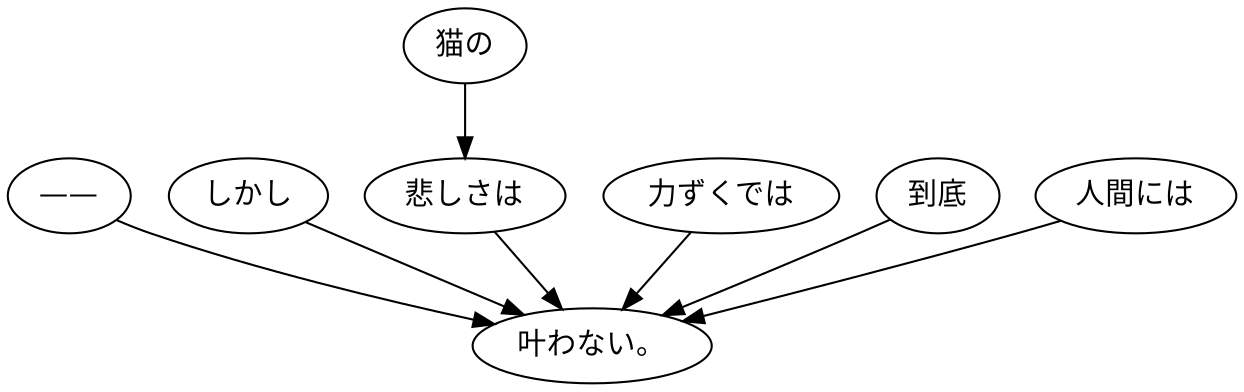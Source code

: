 digraph graph2068 {
	node0 [label="——"];
	node1 [label="しかし"];
	node2 [label="猫の"];
	node3 [label="悲しさは"];
	node4 [label="力ずくでは"];
	node5 [label="到底"];
	node6 [label="人間には"];
	node7 [label="叶わない。"];
	node0 -> node7;
	node1 -> node7;
	node2 -> node3;
	node3 -> node7;
	node4 -> node7;
	node5 -> node7;
	node6 -> node7;
}
